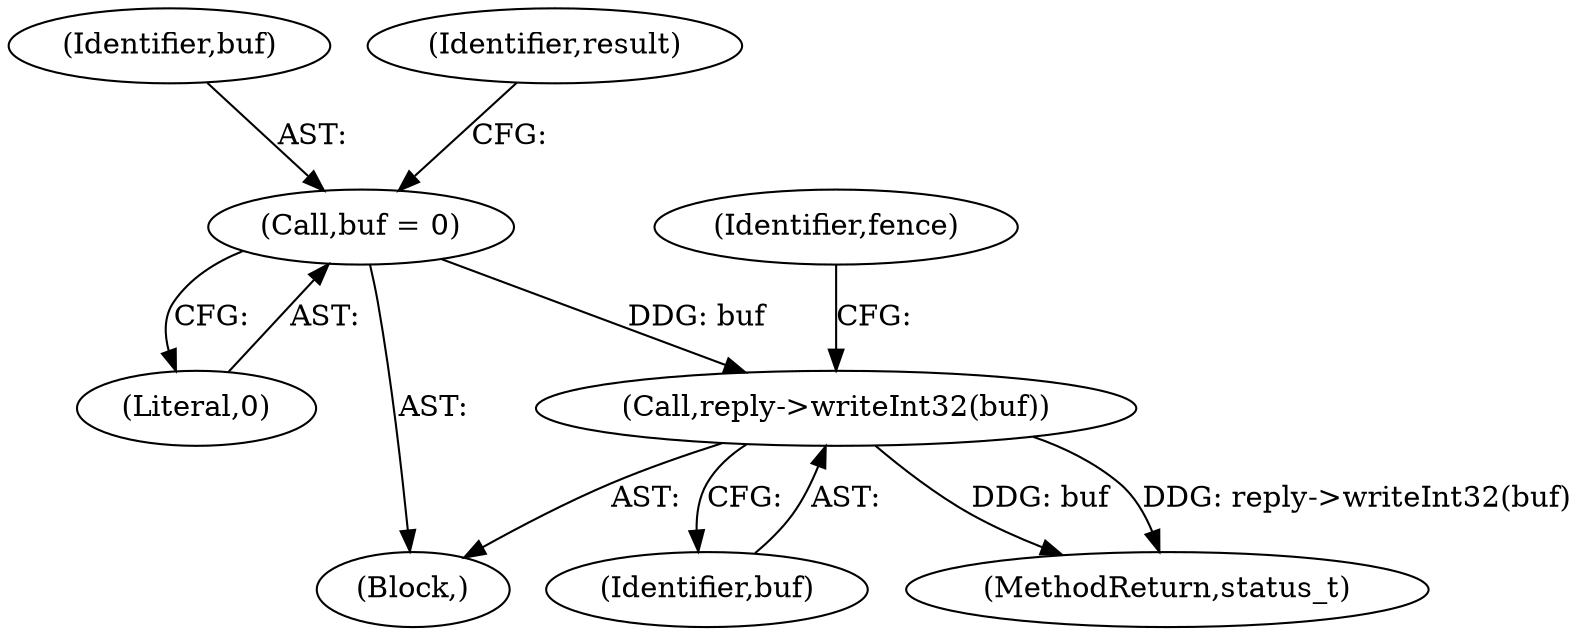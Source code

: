 digraph "0_Android_a30d7d90c4f718e46fb41a99b3d52800e1011b73_0@API" {
"1000210" [label="(Call,reply->writeInt32(buf))"];
"1000193" [label="(Call,buf = 0)"];
"1000596" [label="(MethodReturn,status_t)"];
"1000194" [label="(Identifier,buf)"];
"1000214" [label="(Identifier,fence)"];
"1000211" [label="(Identifier,buf)"];
"1000210" [label="(Call,reply->writeInt32(buf))"];
"1000199" [label="(Identifier,result)"];
"1000193" [label="(Call,buf = 0)"];
"1000195" [label="(Literal,0)"];
"1000163" [label="(Block,)"];
"1000210" -> "1000163"  [label="AST: "];
"1000210" -> "1000211"  [label="CFG: "];
"1000211" -> "1000210"  [label="AST: "];
"1000214" -> "1000210"  [label="CFG: "];
"1000210" -> "1000596"  [label="DDG: reply->writeInt32(buf)"];
"1000210" -> "1000596"  [label="DDG: buf"];
"1000193" -> "1000210"  [label="DDG: buf"];
"1000193" -> "1000163"  [label="AST: "];
"1000193" -> "1000195"  [label="CFG: "];
"1000194" -> "1000193"  [label="AST: "];
"1000195" -> "1000193"  [label="AST: "];
"1000199" -> "1000193"  [label="CFG: "];
}
